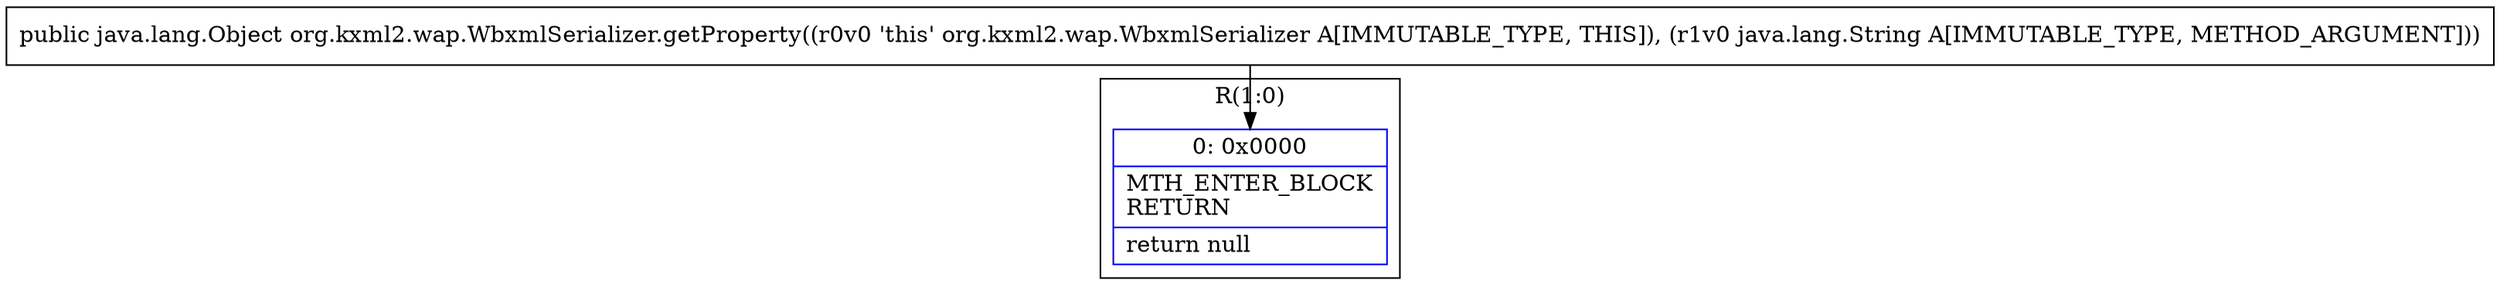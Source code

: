 digraph "CFG fororg.kxml2.wap.WbxmlSerializer.getProperty(Ljava\/lang\/String;)Ljava\/lang\/Object;" {
subgraph cluster_Region_1040082618 {
label = "R(1:0)";
node [shape=record,color=blue];
Node_0 [shape=record,label="{0\:\ 0x0000|MTH_ENTER_BLOCK\lRETURN\l|return null\l}"];
}
MethodNode[shape=record,label="{public java.lang.Object org.kxml2.wap.WbxmlSerializer.getProperty((r0v0 'this' org.kxml2.wap.WbxmlSerializer A[IMMUTABLE_TYPE, THIS]), (r1v0 java.lang.String A[IMMUTABLE_TYPE, METHOD_ARGUMENT])) }"];
MethodNode -> Node_0;
}

